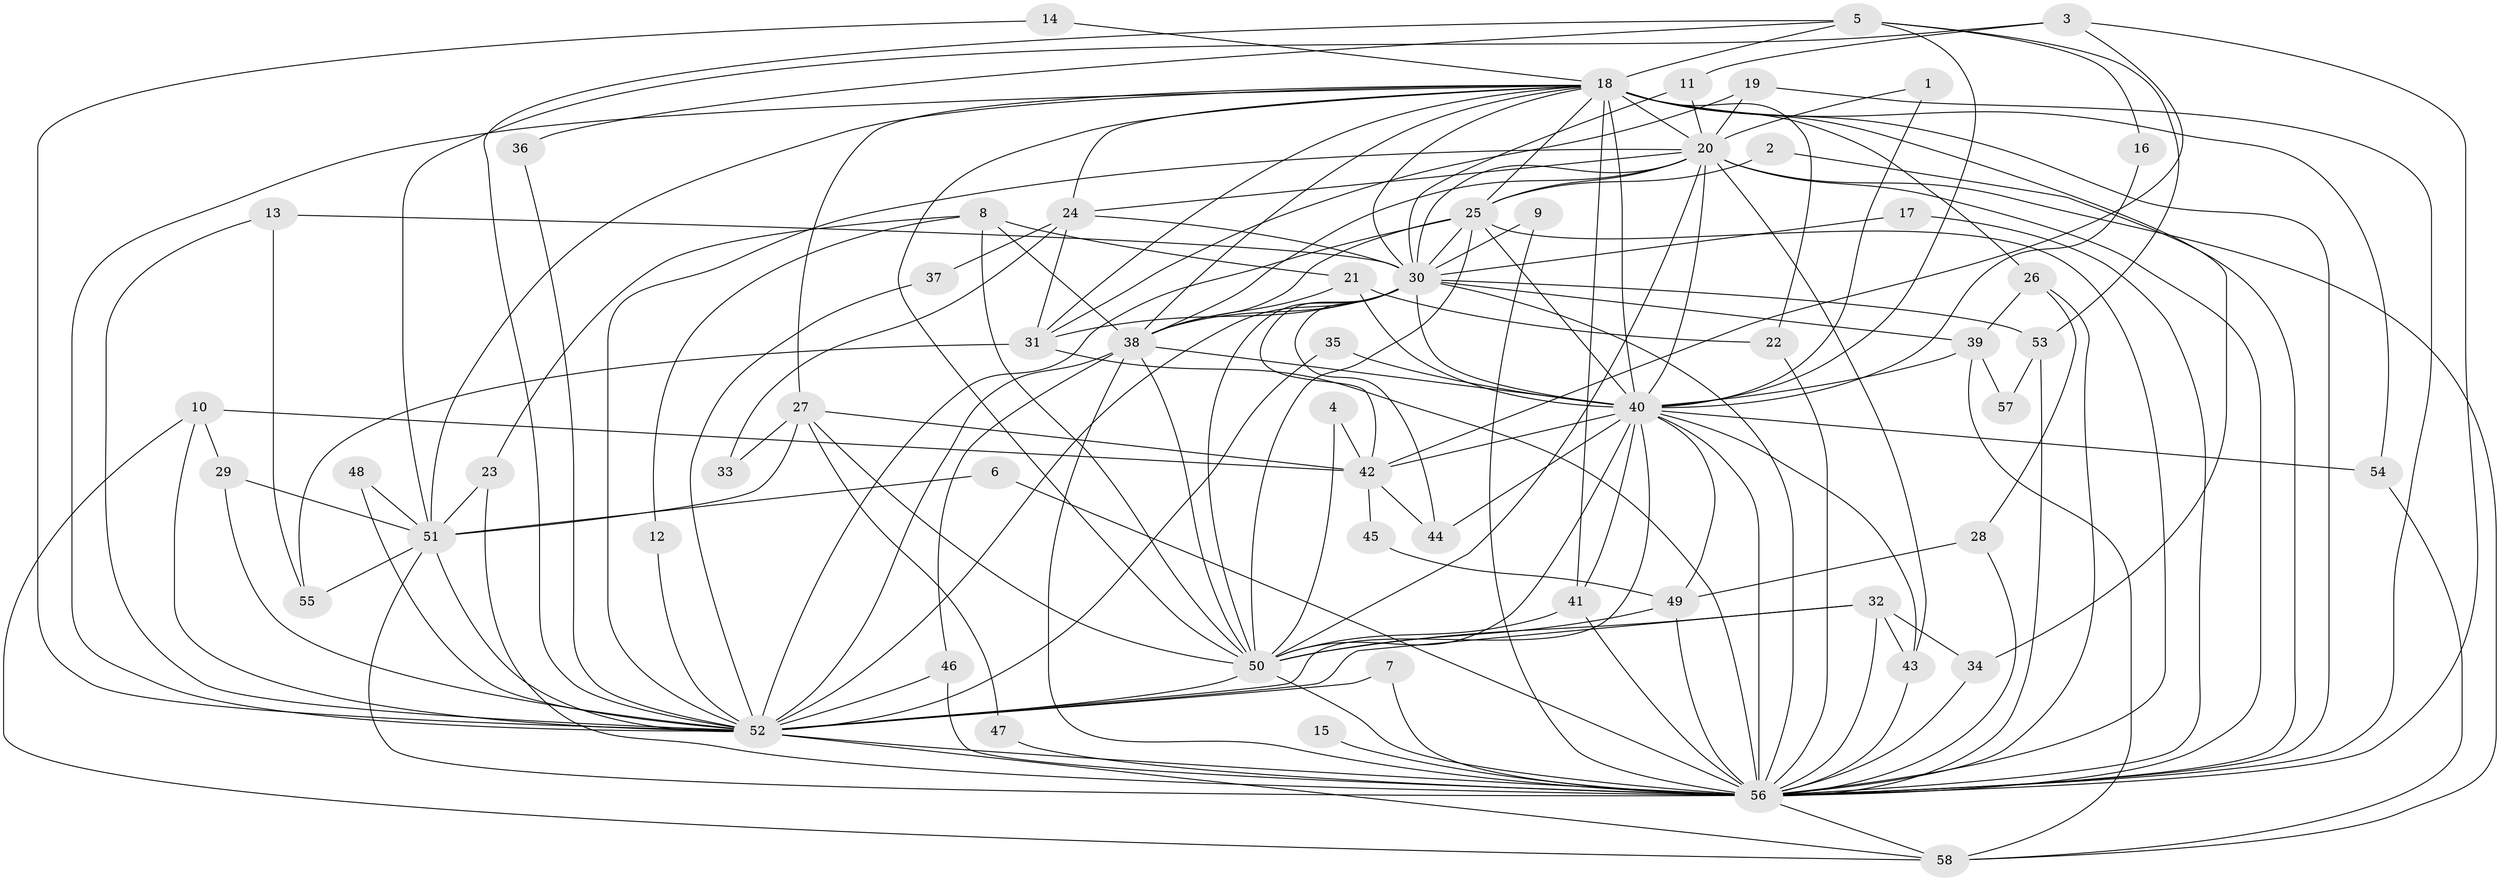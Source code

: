 // original degree distribution, {21: 0.008695652173913044, 24: 0.008695652173913044, 11: 0.008695652173913044, 31: 0.008695652173913044, 23: 0.008695652173913044, 16: 0.008695652173913044, 26: 0.008695652173913044, 15: 0.017391304347826087, 25: 0.008695652173913044, 3: 0.1826086956521739, 10: 0.017391304347826087, 5: 0.06086956521739131, 2: 0.5391304347826087, 7: 0.008695652173913044, 4: 0.0782608695652174, 6: 0.02608695652173913}
// Generated by graph-tools (version 1.1) at 2025/49/03/09/25 03:49:45]
// undirected, 58 vertices, 164 edges
graph export_dot {
graph [start="1"]
  node [color=gray90,style=filled];
  1;
  2;
  3;
  4;
  5;
  6;
  7;
  8;
  9;
  10;
  11;
  12;
  13;
  14;
  15;
  16;
  17;
  18;
  19;
  20;
  21;
  22;
  23;
  24;
  25;
  26;
  27;
  28;
  29;
  30;
  31;
  32;
  33;
  34;
  35;
  36;
  37;
  38;
  39;
  40;
  41;
  42;
  43;
  44;
  45;
  46;
  47;
  48;
  49;
  50;
  51;
  52;
  53;
  54;
  55;
  56;
  57;
  58;
  1 -- 20 [weight=1.0];
  1 -- 40 [weight=1.0];
  2 -- 25 [weight=1.0];
  2 -- 56 [weight=1.0];
  3 -- 11 [weight=1.0];
  3 -- 42 [weight=1.0];
  3 -- 51 [weight=1.0];
  3 -- 56 [weight=1.0];
  4 -- 42 [weight=1.0];
  4 -- 50 [weight=1.0];
  5 -- 16 [weight=1.0];
  5 -- 18 [weight=1.0];
  5 -- 36 [weight=1.0];
  5 -- 40 [weight=1.0];
  5 -- 52 [weight=1.0];
  5 -- 53 [weight=1.0];
  6 -- 51 [weight=1.0];
  6 -- 56 [weight=1.0];
  7 -- 52 [weight=1.0];
  7 -- 56 [weight=1.0];
  8 -- 12 [weight=1.0];
  8 -- 21 [weight=1.0];
  8 -- 23 [weight=1.0];
  8 -- 38 [weight=1.0];
  8 -- 50 [weight=1.0];
  9 -- 30 [weight=1.0];
  9 -- 56 [weight=1.0];
  10 -- 29 [weight=1.0];
  10 -- 42 [weight=1.0];
  10 -- 52 [weight=1.0];
  10 -- 58 [weight=1.0];
  11 -- 20 [weight=1.0];
  11 -- 30 [weight=1.0];
  12 -- 52 [weight=1.0];
  13 -- 30 [weight=1.0];
  13 -- 52 [weight=1.0];
  13 -- 55 [weight=1.0];
  14 -- 18 [weight=1.0];
  14 -- 52 [weight=1.0];
  15 -- 56 [weight=1.0];
  16 -- 40 [weight=1.0];
  17 -- 30 [weight=2.0];
  17 -- 56 [weight=1.0];
  18 -- 20 [weight=2.0];
  18 -- 22 [weight=1.0];
  18 -- 24 [weight=1.0];
  18 -- 25 [weight=1.0];
  18 -- 26 [weight=1.0];
  18 -- 27 [weight=1.0];
  18 -- 30 [weight=1.0];
  18 -- 31 [weight=1.0];
  18 -- 34 [weight=1.0];
  18 -- 38 [weight=1.0];
  18 -- 40 [weight=2.0];
  18 -- 41 [weight=1.0];
  18 -- 50 [weight=1.0];
  18 -- 51 [weight=1.0];
  18 -- 52 [weight=1.0];
  18 -- 54 [weight=1.0];
  18 -- 56 [weight=2.0];
  19 -- 20 [weight=1.0];
  19 -- 31 [weight=1.0];
  19 -- 56 [weight=1.0];
  20 -- 24 [weight=1.0];
  20 -- 25 [weight=1.0];
  20 -- 30 [weight=1.0];
  20 -- 38 [weight=1.0];
  20 -- 40 [weight=1.0];
  20 -- 43 [weight=1.0];
  20 -- 50 [weight=1.0];
  20 -- 52 [weight=1.0];
  20 -- 56 [weight=2.0];
  20 -- 58 [weight=1.0];
  21 -- 22 [weight=1.0];
  21 -- 38 [weight=1.0];
  21 -- 40 [weight=1.0];
  22 -- 56 [weight=1.0];
  23 -- 51 [weight=1.0];
  23 -- 56 [weight=1.0];
  24 -- 30 [weight=1.0];
  24 -- 31 [weight=1.0];
  24 -- 33 [weight=1.0];
  24 -- 37 [weight=1.0];
  25 -- 30 [weight=1.0];
  25 -- 38 [weight=1.0];
  25 -- 40 [weight=1.0];
  25 -- 50 [weight=1.0];
  25 -- 52 [weight=1.0];
  25 -- 56 [weight=3.0];
  26 -- 28 [weight=1.0];
  26 -- 39 [weight=1.0];
  26 -- 56 [weight=1.0];
  27 -- 33 [weight=1.0];
  27 -- 42 [weight=1.0];
  27 -- 47 [weight=1.0];
  27 -- 50 [weight=1.0];
  27 -- 51 [weight=1.0];
  28 -- 49 [weight=1.0];
  28 -- 56 [weight=2.0];
  29 -- 51 [weight=1.0];
  29 -- 52 [weight=1.0];
  30 -- 31 [weight=1.0];
  30 -- 38 [weight=1.0];
  30 -- 39 [weight=1.0];
  30 -- 40 [weight=2.0];
  30 -- 42 [weight=2.0];
  30 -- 44 [weight=1.0];
  30 -- 50 [weight=1.0];
  30 -- 52 [weight=1.0];
  30 -- 53 [weight=1.0];
  30 -- 56 [weight=2.0];
  31 -- 55 [weight=1.0];
  31 -- 56 [weight=1.0];
  32 -- 34 [weight=1.0];
  32 -- 43 [weight=1.0];
  32 -- 50 [weight=1.0];
  32 -- 52 [weight=1.0];
  32 -- 56 [weight=1.0];
  34 -- 56 [weight=1.0];
  35 -- 40 [weight=2.0];
  35 -- 52 [weight=1.0];
  36 -- 52 [weight=1.0];
  37 -- 52 [weight=1.0];
  38 -- 40 [weight=1.0];
  38 -- 46 [weight=1.0];
  38 -- 50 [weight=2.0];
  38 -- 52 [weight=1.0];
  38 -- 56 [weight=3.0];
  39 -- 40 [weight=1.0];
  39 -- 57 [weight=1.0];
  39 -- 58 [weight=1.0];
  40 -- 41 [weight=1.0];
  40 -- 42 [weight=1.0];
  40 -- 43 [weight=1.0];
  40 -- 44 [weight=2.0];
  40 -- 49 [weight=1.0];
  40 -- 50 [weight=1.0];
  40 -- 52 [weight=1.0];
  40 -- 54 [weight=1.0];
  40 -- 56 [weight=2.0];
  41 -- 50 [weight=1.0];
  41 -- 56 [weight=2.0];
  42 -- 44 [weight=1.0];
  42 -- 45 [weight=1.0];
  43 -- 56 [weight=1.0];
  45 -- 49 [weight=1.0];
  46 -- 52 [weight=1.0];
  46 -- 56 [weight=1.0];
  47 -- 56 [weight=2.0];
  48 -- 51 [weight=1.0];
  48 -- 52 [weight=1.0];
  49 -- 50 [weight=1.0];
  49 -- 56 [weight=3.0];
  50 -- 52 [weight=1.0];
  50 -- 56 [weight=2.0];
  51 -- 52 [weight=1.0];
  51 -- 55 [weight=1.0];
  51 -- 56 [weight=1.0];
  52 -- 56 [weight=2.0];
  52 -- 58 [weight=1.0];
  53 -- 56 [weight=1.0];
  53 -- 57 [weight=1.0];
  54 -- 58 [weight=1.0];
  56 -- 58 [weight=1.0];
}
